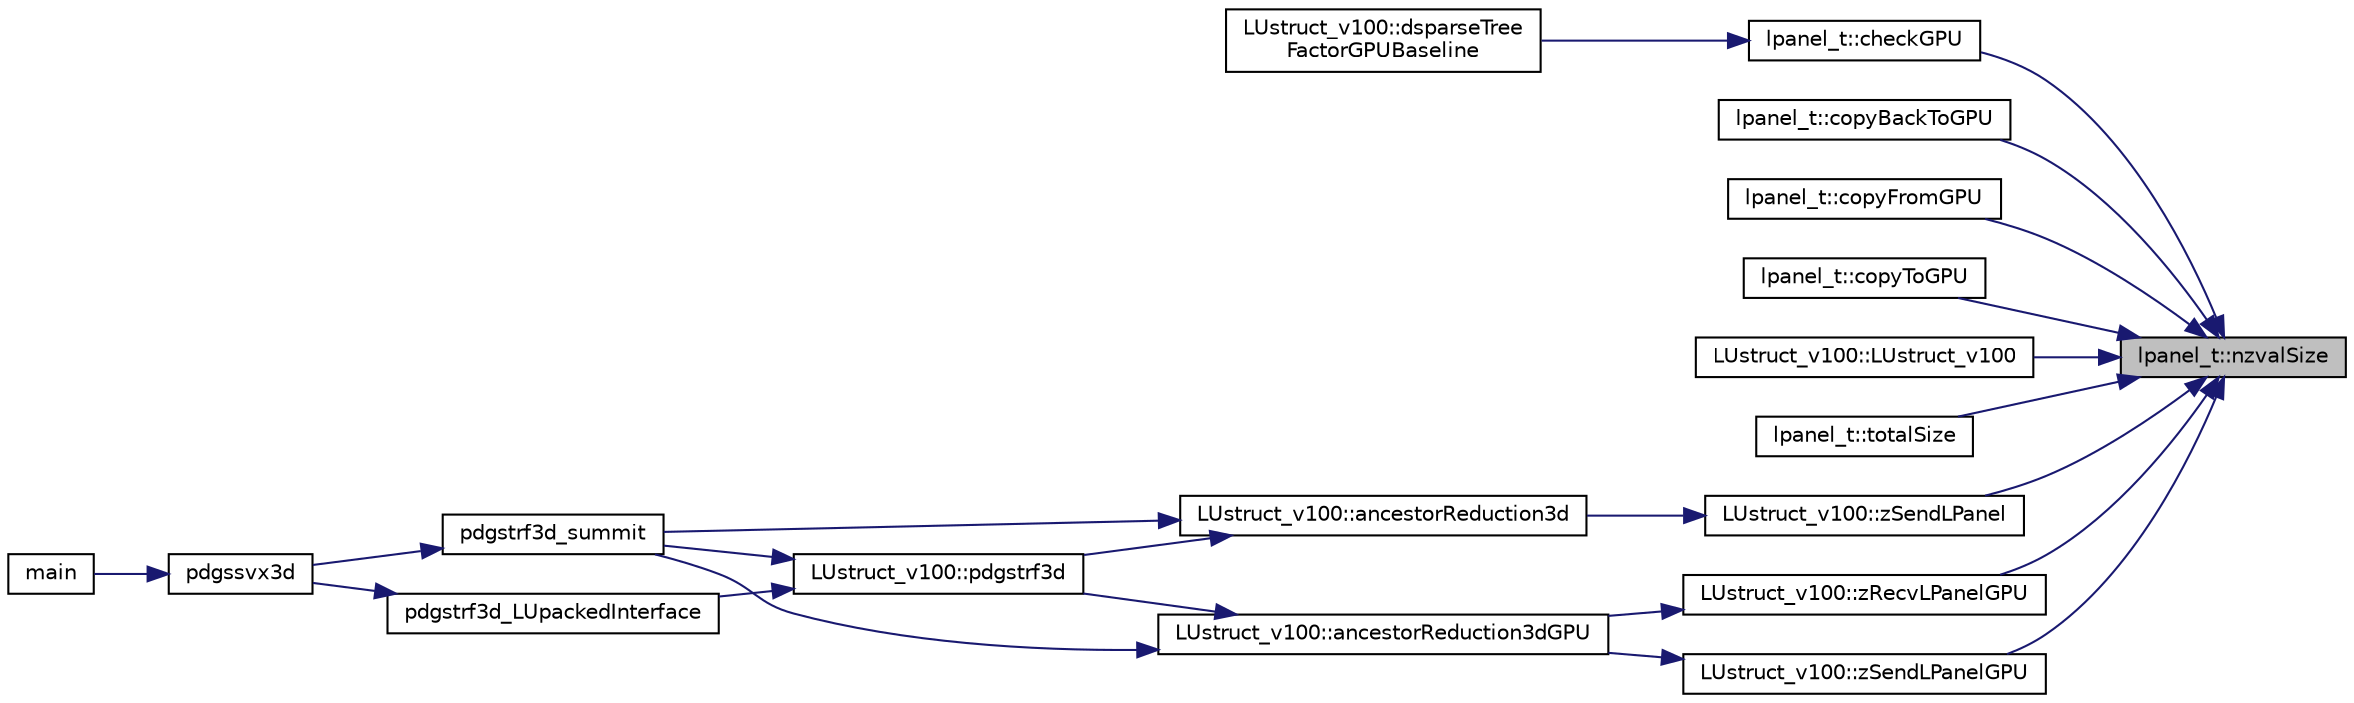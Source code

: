 digraph "lpanel_t::nzvalSize"
{
 // LATEX_PDF_SIZE
  edge [fontname="Helvetica",fontsize="10",labelfontname="Helvetica",labelfontsize="10"];
  node [fontname="Helvetica",fontsize="10",shape=record];
  rankdir="RL";
  Node1 [label="lpanel_t::nzvalSize",height=0.2,width=0.4,color="black", fillcolor="grey75", style="filled", fontcolor="black",tooltip=" "];
  Node1 -> Node2 [dir="back",color="midnightblue",fontsize="10",style="solid",fontname="Helvetica"];
  Node2 [label="lpanel_t::checkGPU",height=0.2,width=0.4,color="black", fillcolor="white", style="filled",URL="$classlpanel__t.html#aefbe7536456806a8b3d800d3252c1cd2",tooltip=" "];
  Node2 -> Node3 [dir="back",color="midnightblue",fontsize="10",style="solid",fontname="Helvetica"];
  Node3 [label="LUstruct_v100::dsparseTree\lFactorGPUBaseline",height=0.2,width=0.4,color="black", fillcolor="white", style="filled",URL="$structLUstruct__v100.html#a0dae29dc04bb128d9e63e973a1959935",tooltip=" "];
  Node1 -> Node4 [dir="back",color="midnightblue",fontsize="10",style="solid",fontname="Helvetica"];
  Node4 [label="lpanel_t::copyBackToGPU",height=0.2,width=0.4,color="black", fillcolor="white", style="filled",URL="$classlpanel__t.html#a685fa896bffc5e35fb3fb22d84779b48",tooltip=" "];
  Node1 -> Node5 [dir="back",color="midnightblue",fontsize="10",style="solid",fontname="Helvetica"];
  Node5 [label="lpanel_t::copyFromGPU",height=0.2,width=0.4,color="black", fillcolor="white", style="filled",URL="$classlpanel__t.html#a0ff15757ba0c95ace2533c25a921f17b",tooltip=" "];
  Node1 -> Node6 [dir="back",color="midnightblue",fontsize="10",style="solid",fontname="Helvetica"];
  Node6 [label="lpanel_t::copyToGPU",height=0.2,width=0.4,color="black", fillcolor="white", style="filled",URL="$classlpanel__t.html#aa29722705aa8c9f922c05d8040fa18f2",tooltip=" "];
  Node1 -> Node7 [dir="back",color="midnightblue",fontsize="10",style="solid",fontname="Helvetica"];
  Node7 [label="LUstruct_v100::LUstruct_v100",height=0.2,width=0.4,color="black", fillcolor="white", style="filled",URL="$structLUstruct__v100.html#a69055df17e7aad705117d61101d85831",tooltip=" "];
  Node1 -> Node8 [dir="back",color="midnightblue",fontsize="10",style="solid",fontname="Helvetica"];
  Node8 [label="lpanel_t::totalSize",height=0.2,width=0.4,color="black", fillcolor="white", style="filled",URL="$classlpanel__t.html#a9b7aa805ec45be4f0de4e5cb3974275b",tooltip=" "];
  Node1 -> Node9 [dir="back",color="midnightblue",fontsize="10",style="solid",fontname="Helvetica"];
  Node9 [label="LUstruct_v100::zRecvLPanelGPU",height=0.2,width=0.4,color="black", fillcolor="white", style="filled",URL="$structLUstruct__v100.html#a515f4751f9882a3a81cd508c5ea0cd9f",tooltip=" "];
  Node9 -> Node10 [dir="back",color="midnightblue",fontsize="10",style="solid",fontname="Helvetica"];
  Node10 [label="LUstruct_v100::ancestorReduction3dGPU",height=0.2,width=0.4,color="black", fillcolor="white", style="filled",URL="$structLUstruct__v100.html#ad4475ce14bf2210e9e4230f31b592238",tooltip=" "];
  Node10 -> Node11 [dir="back",color="midnightblue",fontsize="10",style="solid",fontname="Helvetica"];
  Node11 [label="LUstruct_v100::pdgstrf3d",height=0.2,width=0.4,color="black", fillcolor="white", style="filled",URL="$structLUstruct__v100.html#a80324555bc4f128a8f64af2846f46a3d",tooltip=" "];
  Node11 -> Node12 [dir="back",color="midnightblue",fontsize="10",style="solid",fontname="Helvetica"];
  Node12 [label="pdgstrf3d_LUpackedInterface",height=0.2,width=0.4,color="black", fillcolor="white", style="filled",URL="$LUgpuCHandle__interface_8cpp.html#acf3a56b3348f3f776bd692423e1d2604",tooltip=" "];
  Node12 -> Node13 [dir="back",color="midnightblue",fontsize="10",style="solid",fontname="Helvetica"];
  Node13 [label="pdgssvx3d",height=0.2,width=0.4,color="black", fillcolor="white", style="filled",URL="$pdgssvx3d_8c.html#a4cd295688eb2d11cd956c465f54af439",tooltip=" "];
  Node13 -> Node14 [dir="back",color="midnightblue",fontsize="10",style="solid",fontname="Helvetica"];
  Node14 [label="main",height=0.2,width=0.4,color="black", fillcolor="white", style="filled",URL="$pddrive3d_8c.html#a0ddf1224851353fc92bfbff6f499fa97",tooltip=" "];
  Node11 -> Node15 [dir="back",color="midnightblue",fontsize="10",style="solid",fontname="Helvetica"];
  Node15 [label="pdgstrf3d_summit",height=0.2,width=0.4,color="black", fillcolor="white", style="filled",URL="$pdgstrf3d__summit_8cpp.html#a1946f63e24f32f2f9675e9e3463af0a6",tooltip=" "];
  Node15 -> Node13 [dir="back",color="midnightblue",fontsize="10",style="solid",fontname="Helvetica"];
  Node10 -> Node15 [dir="back",color="midnightblue",fontsize="10",style="solid",fontname="Helvetica"];
  Node1 -> Node16 [dir="back",color="midnightblue",fontsize="10",style="solid",fontname="Helvetica"];
  Node16 [label="LUstruct_v100::zSendLPanel",height=0.2,width=0.4,color="black", fillcolor="white", style="filled",URL="$structLUstruct__v100.html#a778bc8f05784aee139d46d7bc6e694a1",tooltip=" "];
  Node16 -> Node17 [dir="back",color="midnightblue",fontsize="10",style="solid",fontname="Helvetica"];
  Node17 [label="LUstruct_v100::ancestorReduction3d",height=0.2,width=0.4,color="black", fillcolor="white", style="filled",URL="$structLUstruct__v100.html#a4cd0d9c97c64235f148ea21074109972",tooltip=" "];
  Node17 -> Node11 [dir="back",color="midnightblue",fontsize="10",style="solid",fontname="Helvetica"];
  Node17 -> Node15 [dir="back",color="midnightblue",fontsize="10",style="solid",fontname="Helvetica"];
  Node1 -> Node18 [dir="back",color="midnightblue",fontsize="10",style="solid",fontname="Helvetica"];
  Node18 [label="LUstruct_v100::zSendLPanelGPU",height=0.2,width=0.4,color="black", fillcolor="white", style="filled",URL="$structLUstruct__v100.html#aa58d99eb074c0afff271cd104ad96807",tooltip=" "];
  Node18 -> Node10 [dir="back",color="midnightblue",fontsize="10",style="solid",fontname="Helvetica"];
}
